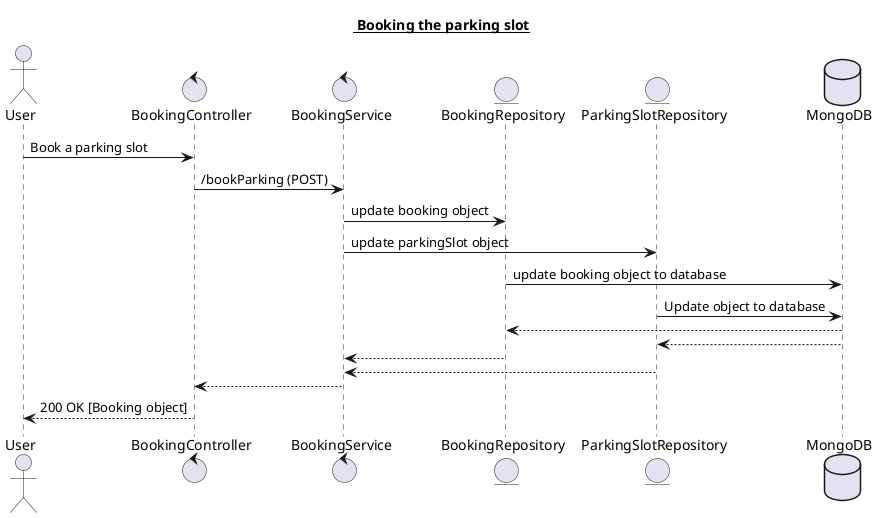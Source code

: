 @startuml
title <U> Booking the parking slot

actor User
control "BookingController" as Controller
control "BookingService" as Service
entity BookingRepository as Dao1
entity ParkingSlotRepository as Dao2
database MongoDB as DB

User -> Controller : Book a parking slot
Controller -> Service : /bookParking (POST)
Service -> Dao1 : update booking object
Service -> Dao2 : update parkingSlot object
Dao1 -> DB : update booking object to database
Dao2 -> DB : Update object to database
DB --> Dao1 :
DB --> Dao2
Dao1 --> Service
Dao2 --> Service
Service --> Controller
Controller --> User : 200 OK [Booking object]

@enduml